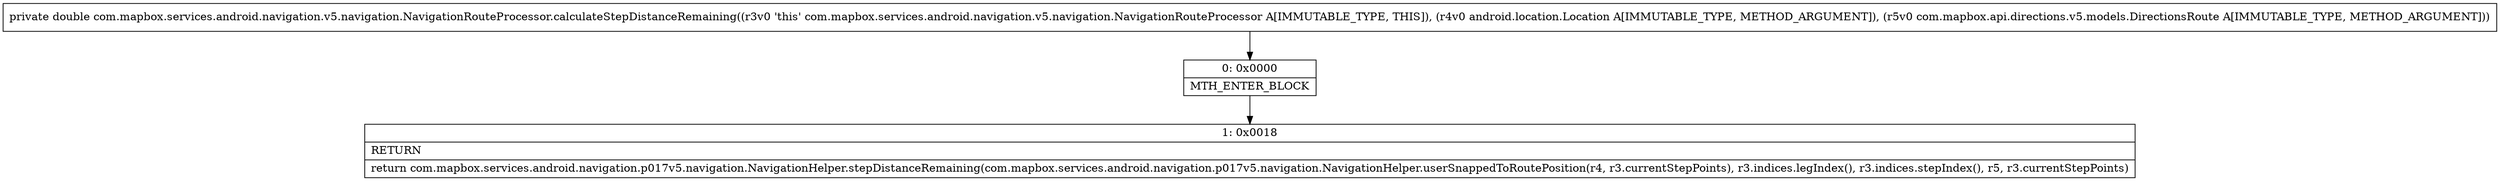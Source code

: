 digraph "CFG forcom.mapbox.services.android.navigation.v5.navigation.NavigationRouteProcessor.calculateStepDistanceRemaining(Landroid\/location\/Location;Lcom\/mapbox\/api\/directions\/v5\/models\/DirectionsRoute;)D" {
Node_0 [shape=record,label="{0\:\ 0x0000|MTH_ENTER_BLOCK\l}"];
Node_1 [shape=record,label="{1\:\ 0x0018|RETURN\l|return com.mapbox.services.android.navigation.p017v5.navigation.NavigationHelper.stepDistanceRemaining(com.mapbox.services.android.navigation.p017v5.navigation.NavigationHelper.userSnappedToRoutePosition(r4, r3.currentStepPoints), r3.indices.legIndex(), r3.indices.stepIndex(), r5, r3.currentStepPoints)\l}"];
MethodNode[shape=record,label="{private double com.mapbox.services.android.navigation.v5.navigation.NavigationRouteProcessor.calculateStepDistanceRemaining((r3v0 'this' com.mapbox.services.android.navigation.v5.navigation.NavigationRouteProcessor A[IMMUTABLE_TYPE, THIS]), (r4v0 android.location.Location A[IMMUTABLE_TYPE, METHOD_ARGUMENT]), (r5v0 com.mapbox.api.directions.v5.models.DirectionsRoute A[IMMUTABLE_TYPE, METHOD_ARGUMENT])) }"];
MethodNode -> Node_0;
Node_0 -> Node_1;
}

